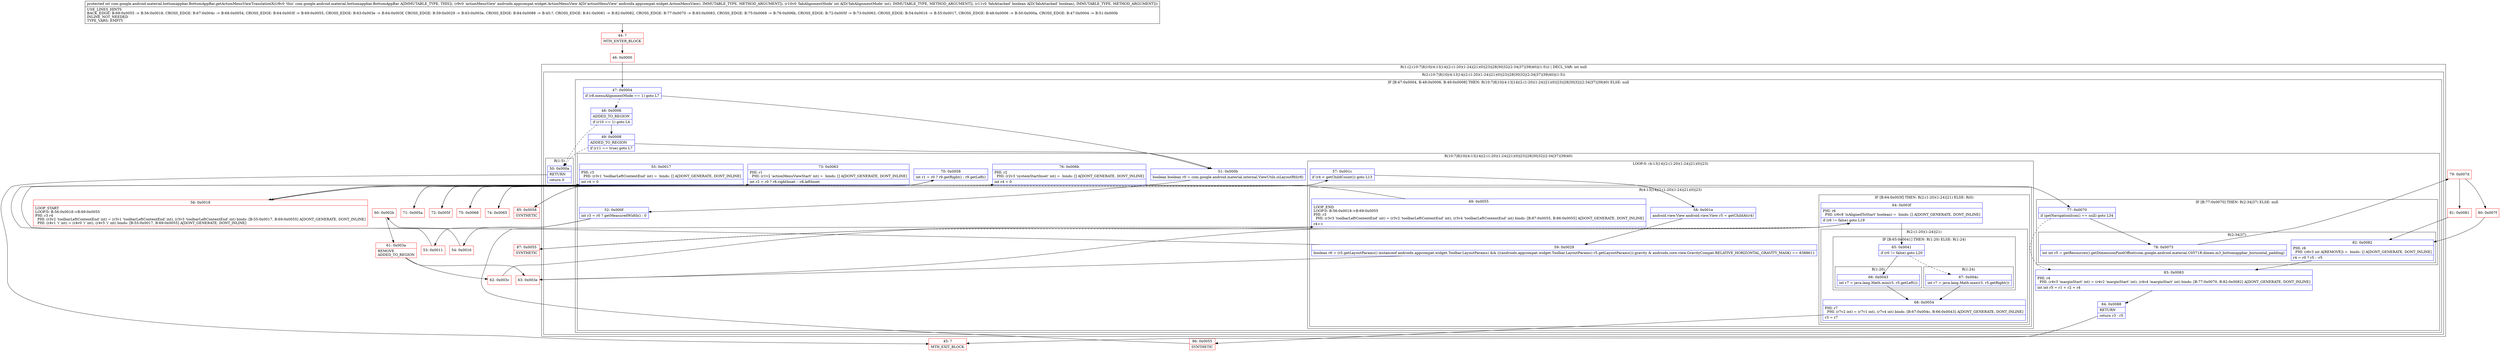 digraph "CFG forcom.google.android.material.bottomappbar.BottomAppBar.getActionMenuViewTranslationX(Landroidx\/appcompat\/widget\/ActionMenuView;IZ)I" {
subgraph cluster_Region_1336245680 {
label = "R(1:(2:(10:7|8|10|(4:13|14|(2:(1:20)(1:24)|21)(0)|23)|28|30|32|(2:34|37)|39|40)|(1:5))) | DECL_VAR: int null\l";
node [shape=record,color=blue];
subgraph cluster_Region_1065860641 {
label = "R(2:(10:7|8|10|(4:13|14|(2:(1:20)(1:24)|21)(0)|23)|28|30|32|(2:34|37)|39|40)|(1:5))";
node [shape=record,color=blue];
subgraph cluster_IfRegion_326601500 {
label = "IF [B:47:0x0004, B:48:0x0006, B:49:0x0008] THEN: R(10:7|8|10|(4:13|14|(2:(1:20)(1:24)|21)(0)|23)|28|30|32|(2:34|37)|39|40) ELSE: null";
node [shape=record,color=blue];
Node_47 [shape=record,label="{47\:\ 0x0004|if (r8.menuAlignmentMode == 1) goto L7\l}"];
Node_48 [shape=record,label="{48\:\ 0x0006|ADDED_TO_REGION\l|if (r10 == 1) goto L4\l}"];
Node_49 [shape=record,label="{49\:\ 0x0008|ADDED_TO_REGION\l|if (r11 == true) goto L7\l}"];
subgraph cluster_Region_796983174 {
label = "R(10:7|8|10|(4:13|14|(2:(1:20)(1:24)|21)(0)|23)|28|30|32|(2:34|37)|39|40)";
node [shape=record,color=blue];
Node_51 [shape=record,label="{51\:\ 0x000b|boolean boolean r0 = com.google.android.material.internal.ViewUtils.isLayoutRtl(r8)\l}"];
Node_52 [shape=record,label="{52\:\ 0x000f|int r3 = r0 ? getMeasuredWidth() : 0\l}"];
Node_55 [shape=record,label="{55\:\ 0x0017|PHI: r3 \l  PHI: (r3v1 'toolbarLeftContentEnd' int) =  binds: [] A[DONT_GENERATE, DONT_INLINE]\l|int r4 = 0\l}"];
subgraph cluster_LoopRegion_1235504985 {
label = "LOOP:0: (4:13|14|(2:(1:20)(1:24)|21)(0)|23)";
node [shape=record,color=blue];
Node_57 [shape=record,label="{57\:\ 0x001c|if (r4 \< getChildCount()) goto L13\l}"];
subgraph cluster_Region_2050947681 {
label = "R(4:13|14|(2:(1:20)(1:24)|21)(0)|23)";
node [shape=record,color=blue];
Node_58 [shape=record,label="{58\:\ 0x001e|android.view.View android.view.View r5 = getChildAt(r4)\l}"];
Node_59 [shape=record,label="{59\:\ 0x0029|boolean r6 = (r5.getLayoutParams() instanceof androidx.appcompat.widget.Toolbar.LayoutParams) && (((androidx.appcompat.widget.Toolbar.LayoutParams) r5.getLayoutParams()).gravity & androidx.core.view.GravityCompat.RELATIVE_HORIZONTAL_GRAVITY_MASK) == 8388611\l}"];
subgraph cluster_IfRegion_1148887651 {
label = "IF [B:64:0x003f] THEN: R(2:(1:20)(1:24)|21) ELSE: R(0)";
node [shape=record,color=blue];
Node_64 [shape=record,label="{64\:\ 0x003f|PHI: r6 \l  PHI: (r6v8 'isAlignedToStart' boolean) =  binds: [] A[DONT_GENERATE, DONT_INLINE]\l|if (r6 != false) goto L19\l}"];
subgraph cluster_Region_491113865 {
label = "R(2:(1:20)(1:24)|21)";
node [shape=record,color=blue];
subgraph cluster_IfRegion_901812948 {
label = "IF [B:65:0x0041] THEN: R(1:20) ELSE: R(1:24)";
node [shape=record,color=blue];
Node_65 [shape=record,label="{65\:\ 0x0041|if (r0 != false) goto L20\l}"];
subgraph cluster_Region_890334568 {
label = "R(1:20)";
node [shape=record,color=blue];
Node_66 [shape=record,label="{66\:\ 0x0043|int r7 = java.lang.Math.min(r3, r5.getLeft())\l}"];
}
subgraph cluster_Region_83238700 {
label = "R(1:24)";
node [shape=record,color=blue];
Node_67 [shape=record,label="{67\:\ 0x004c|int r7 = java.lang.Math.max(r3, r5.getRight())\l}"];
}
}
Node_68 [shape=record,label="{68\:\ 0x0054|PHI: r7 \l  PHI: (r7v2 int) = (r7v1 int), (r7v4 int) binds: [B:67:0x004c, B:66:0x0043] A[DONT_GENERATE, DONT_INLINE]\l|r3 = r7\l}"];
}
subgraph cluster_Region_1904212898 {
label = "R(0)";
node [shape=record,color=blue];
}
}
Node_69 [shape=record,label="{69\:\ 0x0055|LOOP_END\lLOOP:0: B:56:0x0018\-\>B:69:0x0055\lPHI: r3 \l  PHI: (r3v3 'toolbarLeftContentEnd' int) = (r3v2 'toolbarLeftContentEnd' int), (r3v4 'toolbarLeftContentEnd' int) binds: [B:87:0x0055, B:86:0x0055] A[DONT_GENERATE, DONT_INLINE]\l|r4++\l}"];
}
}
Node_70 [shape=record,label="{70\:\ 0x0058|int r1 = r0 ? r9.getRight() : r9.getLeft()\l}"];
Node_73 [shape=record,label="{73\:\ 0x0063|PHI: r1 \l  PHI: (r1v2 'actionMenuViewStart' int) =  binds: [] A[DONT_GENERATE, DONT_INLINE]\l|int r2 = r0 ? r8.rightInset : \-r8.leftInset\l}"];
Node_76 [shape=record,label="{76\:\ 0x006b|PHI: r2 \l  PHI: (r2v3 'systemStartInset' int) =  binds: [] A[DONT_GENERATE, DONT_INLINE]\l|int r4 = 0\l}"];
subgraph cluster_IfRegion_357781696 {
label = "IF [B:77:0x0070] THEN: R(2:34|37) ELSE: null";
node [shape=record,color=blue];
Node_77 [shape=record,label="{77\:\ 0x0070|if (getNavigationIcon() == null) goto L34\l}"];
subgraph cluster_Region_2061954852 {
label = "R(2:34|37)";
node [shape=record,color=blue];
Node_78 [shape=record,label="{78\:\ 0x0073|int int r5 = getResources().getDimensionPixelOffset(com.google.android.material.C0571R.dimen.m3_bottomappbar_horizontal_padding)\l}"];
Node_82 [shape=record,label="{82\:\ 0x0082|PHI: r6 \l  PHI: (r6v3 int A[REMOVE]) =  binds: [] A[DONT_GENERATE, DONT_INLINE]\l|r4 = r0 ? r5 : \-r5\l}"];
}
}
Node_83 [shape=record,label="{83\:\ 0x0083|PHI: r4 \l  PHI: (r4v3 'marginStart' int) = (r4v2 'marginStart' int), (r4v4 'marginStart' int) binds: [B:77:0x0070, B:82:0x0082] A[DONT_GENERATE, DONT_INLINE]\l|int int r5 = r1 + r2 + r4\l}"];
Node_84 [shape=record,label="{84\:\ 0x0088|RETURN\l|return r3 \- r5\l}"];
}
}
subgraph cluster_Region_396854013 {
label = "R(1:5)";
node [shape=record,color=blue];
Node_50 [shape=record,label="{50\:\ 0x000a|RETURN\l|return 0\l}"];
}
}
}
Node_44 [shape=record,color=red,label="{44\:\ ?|MTH_ENTER_BLOCK\l}"];
Node_46 [shape=record,color=red,label="{46\:\ 0x0000}"];
Node_45 [shape=record,color=red,label="{45\:\ ?|MTH_EXIT_BLOCK\l}"];
Node_53 [shape=record,color=red,label="{53\:\ 0x0011}"];
Node_56 [shape=record,color=red,label="{56\:\ 0x0018|LOOP_START\lLOOP:0: B:56:0x0018\-\>B:69:0x0055\lPHI: r3 r4 \l  PHI: (r3v2 'toolbarLeftContentEnd' int) = (r3v1 'toolbarLeftContentEnd' int), (r3v3 'toolbarLeftContentEnd' int) binds: [B:55:0x0017, B:69:0x0055] A[DONT_GENERATE, DONT_INLINE]\l  PHI: (r4v1 'i' int) = (r4v0 'i' int), (r4v5 'i' int) binds: [B:55:0x0017, B:69:0x0055] A[DONT_GENERATE, DONT_INLINE]\l}"];
Node_60 [shape=record,color=red,label="{60\:\ 0x002b}"];
Node_61 [shape=record,color=red,label="{61\:\ 0x003a|REMOVE\lADDED_TO_REGION\l}"];
Node_62 [shape=record,color=red,label="{62\:\ 0x003c}"];
Node_86 [shape=record,color=red,label="{86\:\ 0x0055|SYNTHETIC\l}"];
Node_87 [shape=record,color=red,label="{87\:\ 0x0055|SYNTHETIC\l}"];
Node_63 [shape=record,color=red,label="{63\:\ 0x003e}"];
Node_85 [shape=record,color=red,label="{85\:\ 0x0058|SYNTHETIC\l}"];
Node_71 [shape=record,color=red,label="{71\:\ 0x005a}"];
Node_74 [shape=record,color=red,label="{74\:\ 0x0065}"];
Node_79 [shape=record,color=red,label="{79\:\ 0x007d}"];
Node_80 [shape=record,color=red,label="{80\:\ 0x007f}"];
Node_81 [shape=record,color=red,label="{81\:\ 0x0081}"];
Node_75 [shape=record,color=red,label="{75\:\ 0x0068}"];
Node_72 [shape=record,color=red,label="{72\:\ 0x005f}"];
Node_54 [shape=record,color=red,label="{54\:\ 0x0016}"];
MethodNode[shape=record,label="{protected int com.google.android.material.bottomappbar.BottomAppBar.getActionMenuViewTranslationX((r8v0 'this' com.google.android.material.bottomappbar.BottomAppBar A[IMMUTABLE_TYPE, THIS]), (r9v0 'actionMenuView' androidx.appcompat.widget.ActionMenuView A[D('actionMenuView' androidx.appcompat.widget.ActionMenuView), IMMUTABLE_TYPE, METHOD_ARGUMENT]), (r10v0 'fabAlignmentMode' int A[D('fabAlignmentMode' int), IMMUTABLE_TYPE, METHOD_ARGUMENT]), (r11v0 'fabAttached' boolean A[D('fabAttached' boolean), IMMUTABLE_TYPE, METHOD_ARGUMENT]))  | USE_LINES_HINTS\lBACK_EDGE: B:69:0x0055 \-\> B:56:0x0018, CROSS_EDGE: B:67:0x004c \-\> B:68:0x0054, CROSS_EDGE: B:64:0x003f \-\> B:69:0x0055, CROSS_EDGE: B:63:0x003e \-\> B:64:0x003f, CROSS_EDGE: B:59:0x0029 \-\> B:63:0x003e, CROSS_EDGE: B:84:0x0088 \-\> B:45:?, CROSS_EDGE: B:81:0x0081 \-\> B:82:0x0082, CROSS_EDGE: B:77:0x0070 \-\> B:83:0x0083, CROSS_EDGE: B:75:0x0068 \-\> B:76:0x006b, CROSS_EDGE: B:72:0x005f \-\> B:73:0x0063, CROSS_EDGE: B:54:0x0016 \-\> B:55:0x0017, CROSS_EDGE: B:48:0x0006 \-\> B:50:0x000a, CROSS_EDGE: B:47:0x0004 \-\> B:51:0x000b\lINLINE_NOT_NEEDED\lTYPE_VARS: EMPTY\l}"];
MethodNode -> Node_44;Node_47 -> Node_48[style=dashed];
Node_47 -> Node_51;
Node_48 -> Node_49;
Node_48 -> Node_50[style=dashed];
Node_49 -> Node_50[style=dashed];
Node_49 -> Node_51;
Node_51 -> Node_52;
Node_52 -> Node_53;
Node_52 -> Node_54;
Node_55 -> Node_56;
Node_57 -> Node_58;
Node_57 -> Node_85[style=dashed];
Node_58 -> Node_59;
Node_59 -> Node_60;
Node_59 -> Node_63;
Node_64 -> Node_65;
Node_64 -> Node_87[style=dashed];
Node_65 -> Node_66;
Node_65 -> Node_67[style=dashed];
Node_66 -> Node_68;
Node_67 -> Node_68;
Node_68 -> Node_86;
Node_69 -> Node_56;
Node_70 -> Node_71;
Node_70 -> Node_72;
Node_73 -> Node_74;
Node_73 -> Node_75;
Node_76 -> Node_77;
Node_77 -> Node_78;
Node_77 -> Node_83[style=dashed];
Node_78 -> Node_79;
Node_82 -> Node_83;
Node_83 -> Node_84;
Node_84 -> Node_45;
Node_50 -> Node_45;
Node_44 -> Node_46;
Node_46 -> Node_47;
Node_53 -> Node_55;
Node_56 -> Node_57;
Node_60 -> Node_61;
Node_61 -> Node_62;
Node_61 -> Node_63;
Node_62 -> Node_64;
Node_86 -> Node_69;
Node_87 -> Node_69;
Node_63 -> Node_64;
Node_85 -> Node_70;
Node_71 -> Node_73;
Node_74 -> Node_76;
Node_79 -> Node_80;
Node_79 -> Node_81;
Node_80 -> Node_82;
Node_81 -> Node_82;
Node_75 -> Node_76;
Node_72 -> Node_73;
Node_54 -> Node_55;
}

